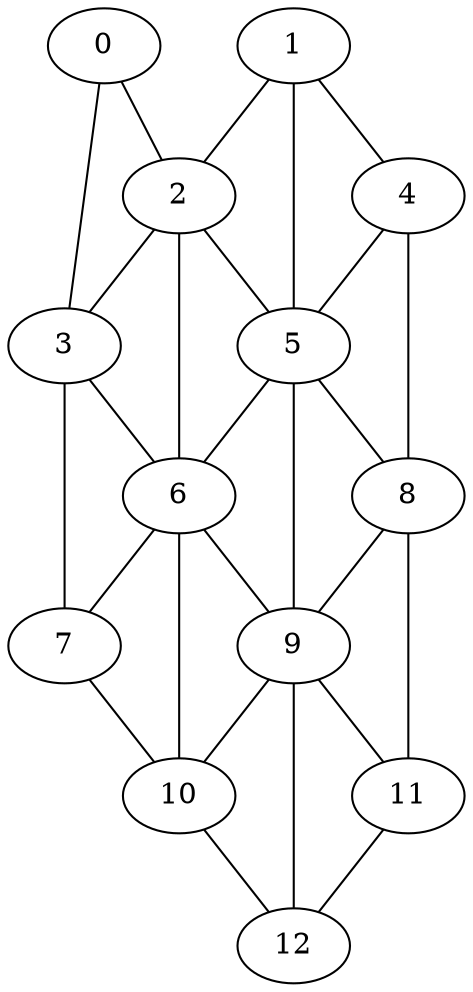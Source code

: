 graph G {
0[v_in_cycle=0];
1[v_in_cycle=1];
2[v_in_cycle=1];
3[v_in_cycle=1];
4[v_in_cycle=1];
5[v_in_cycle=1];
6[v_in_cycle=1];
7[v_in_cycle=1];
8[v_in_cycle=1];
9[v_in_cycle=1];
10[v_in_cycle=1];
11[v_in_cycle=1];
12[v_in_cycle=1];

0--2[e_in_cycle=0];
0--3[e_in_cycle=0];
1--2[e_in_cycle=1];
1--4[e_in_cycle=1];
1--5[e_in_cycle=0];
2--3[e_in_cycle=0];
2--5[e_in_cycle=1];
2--6[e_in_cycle=0];
3--6[e_in_cycle=1];
3--7[e_in_cycle=1];
4--5[e_in_cycle=0];
4--8[e_in_cycle=1];
5--6[e_in_cycle=0];
5--8[e_in_cycle=0];
5--9[e_in_cycle=1];
6--7[e_in_cycle=0];
6--9[e_in_cycle=1];
6--10[e_in_cycle=0];
7--10[e_in_cycle=1];
8--9[e_in_cycle=0];
8--11[e_in_cycle=1];
9--10[e_in_cycle=0];
9--11[e_in_cycle=0];
9--12[e_in_cycle=0];
10--12[e_in_cycle=1];
11--12[e_in_cycle=1];
}
